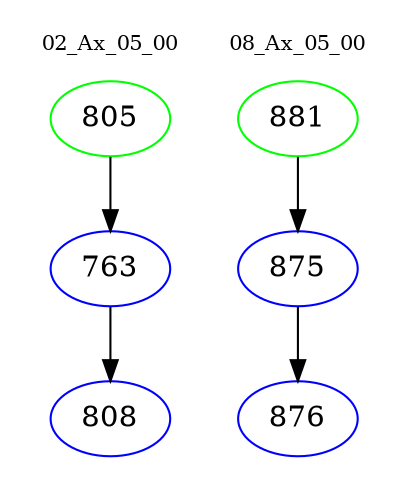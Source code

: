 digraph{
subgraph cluster_0 {
color = white
label = "02_Ax_05_00";
fontsize=10;
T0_805 [label="805", color="green"]
T0_805 -> T0_763 [color="black"]
T0_763 [label="763", color="blue"]
T0_763 -> T0_808 [color="black"]
T0_808 [label="808", color="blue"]
}
subgraph cluster_1 {
color = white
label = "08_Ax_05_00";
fontsize=10;
T1_881 [label="881", color="green"]
T1_881 -> T1_875 [color="black"]
T1_875 [label="875", color="blue"]
T1_875 -> T1_876 [color="black"]
T1_876 [label="876", color="blue"]
}
}
